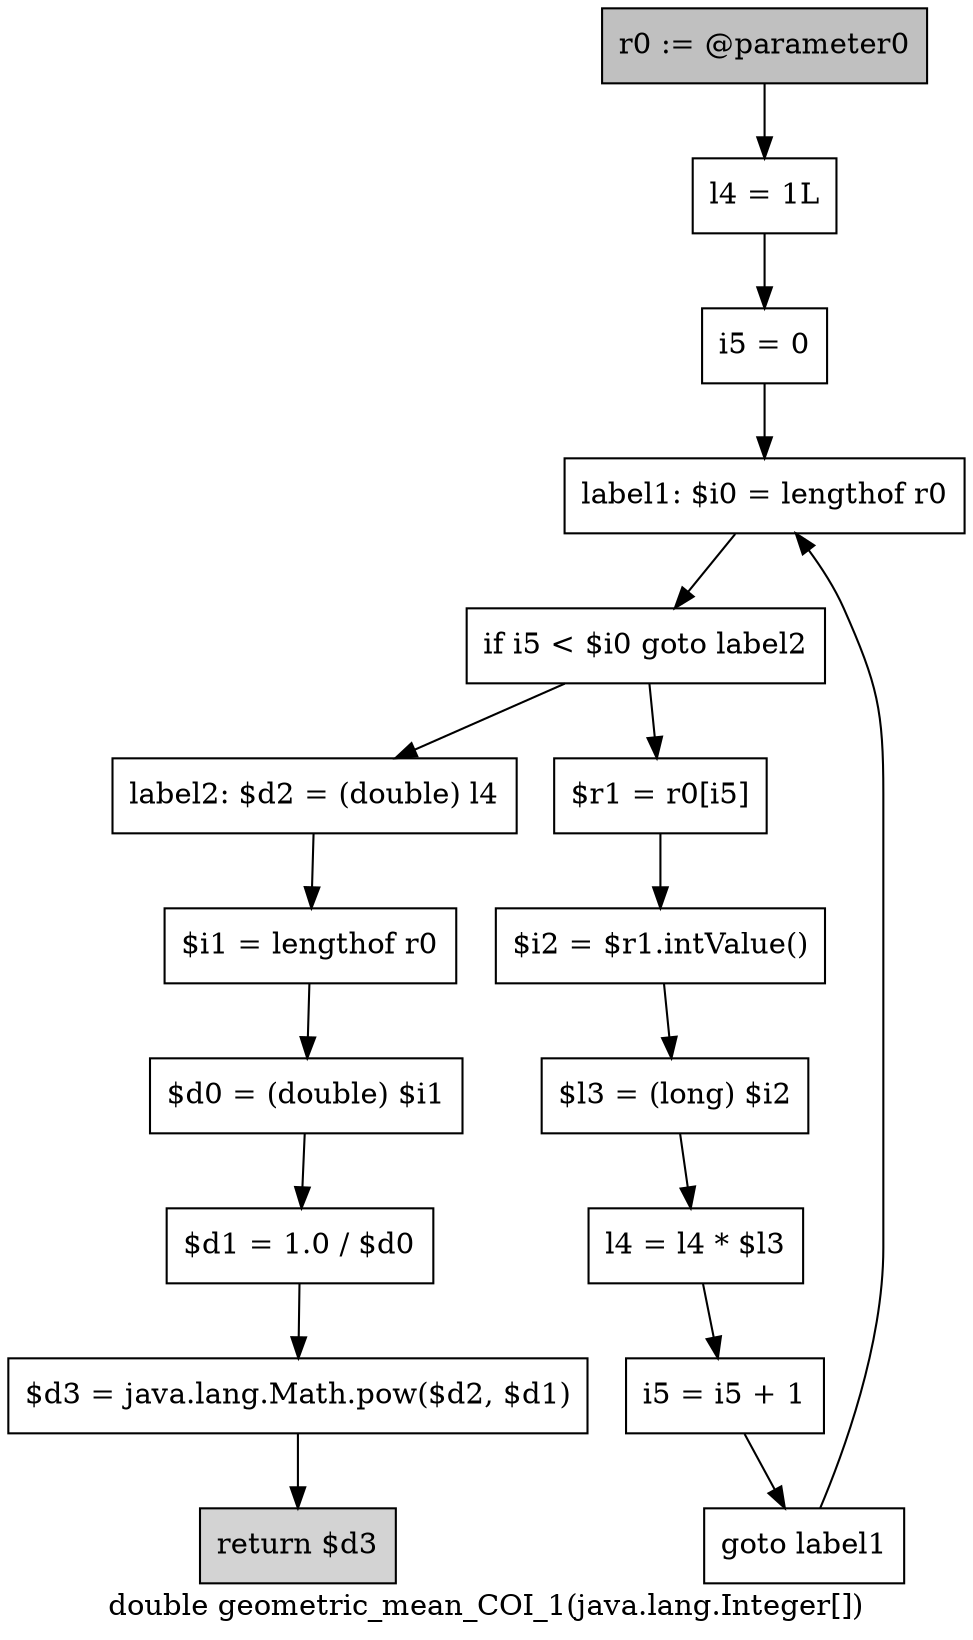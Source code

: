 digraph "double geometric_mean_COI_1(java.lang.Integer[])" {
    label="double geometric_mean_COI_1(java.lang.Integer[])";
    node [shape=box];
    "0" [style=filled,fillcolor=gray,label="r0 := @parameter0",];
    "1" [label="l4 = 1L",];
    "0"->"1";
    "2" [label="i5 = 0",];
    "1"->"2";
    "3" [label="label1: $i0 = lengthof r0",];
    "2"->"3";
    "4" [label="if i5 < $i0 goto label2",];
    "3"->"4";
    "5" [label="$r1 = r0[i5]",];
    "4"->"5";
    "11" [label="label2: $d2 = (double) l4",];
    "4"->"11";
    "6" [label="$i2 = $r1.intValue()",];
    "5"->"6";
    "7" [label="$l3 = (long) $i2",];
    "6"->"7";
    "8" [label="l4 = l4 * $l3",];
    "7"->"8";
    "9" [label="i5 = i5 + 1",];
    "8"->"9";
    "10" [label="goto label1",];
    "9"->"10";
    "10"->"3";
    "12" [label="$i1 = lengthof r0",];
    "11"->"12";
    "13" [label="$d0 = (double) $i1",];
    "12"->"13";
    "14" [label="$d1 = 1.0 / $d0",];
    "13"->"14";
    "15" [label="$d3 = java.lang.Math.pow($d2, $d1)",];
    "14"->"15";
    "16" [style=filled,fillcolor=lightgray,label="return $d3",];
    "15"->"16";
}
